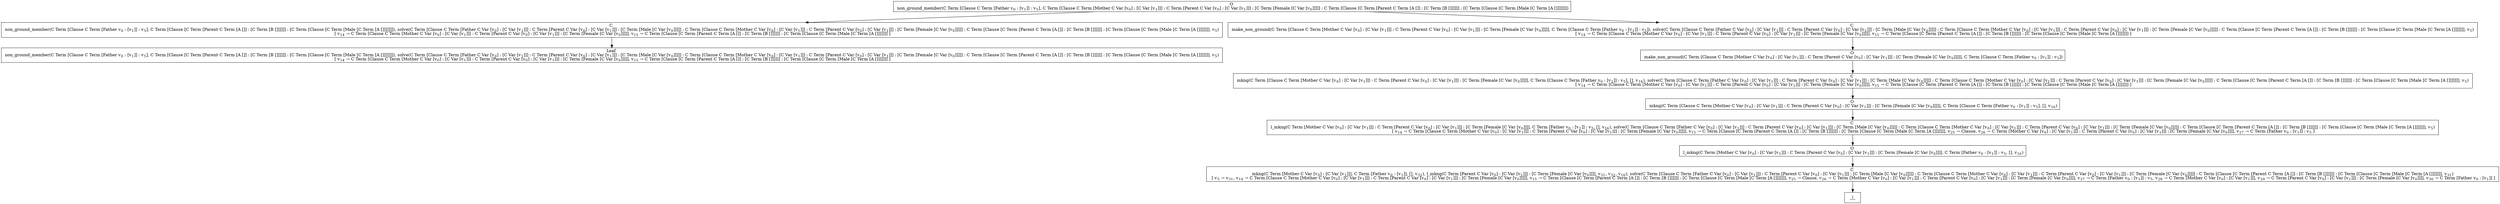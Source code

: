 digraph {
    graph [rankdir=TB
          ,bgcolor=transparent];
    node [shape=box
         ,fillcolor=white
         ,style=filled];
    0 [label=<O <BR/> non_ground_member(C Term [Clause C Term [Father v<SUB>0</SUB> : [v<SUB>1</SUB>]] : v<SUB>5</SUB>], C Term [Clause C Term [Mother C Var [v<SUB>0</SUB>] : [C Var [v<SUB>1</SUB>]]] : C Term [Parent C Var [v<SUB>0</SUB>] : [C Var [v<SUB>1</SUB>]]] : [C Term [Female [C Var [v<SUB>0</SUB>]]]]] : C Term [Clause [C Term [Parent C Term [A []] : [C Term [B []]]]]] : [C Term [Clause [C Term [Male [C Term [A []]]]]]])>];
    1 [label=<C <BR/> non_ground_member(C Term [Clause C Term [Father v<SUB>0</SUB> : [v<SUB>1</SUB>]] : v<SUB>5</SUB>], C Term [Clause [C Term [Parent C Term [A []] : [C Term [B []]]]]] : [C Term [Clause [C Term [Male [C Term [A []]]]]]]), solve(C Term [Clause C Term [Father C Var [v<SUB>0</SUB>] : [C Var [v<SUB>1</SUB>]]] : C Term [Parent C Var [v<SUB>0</SUB>] : [C Var [v<SUB>1</SUB>]]] : [C Term [Male [C Var [v<SUB>0</SUB>]]]]] : C Term [Clause C Term [Mother C Var [v<SUB>0</SUB>] : [C Var [v<SUB>1</SUB>]]] : C Term [Parent C Var [v<SUB>0</SUB>] : [C Var [v<SUB>1</SUB>]]] : [C Term [Female [C Var [v<SUB>0</SUB>]]]]] : C Term [Clause [C Term [Parent C Term [A []] : [C Term [B []]]]]] : [C Term [Clause [C Term [Male [C Term [A []]]]]]], v<SUB>5</SUB>) <BR/>  [ v<SUB>14</SUB> &rarr; C Term [Clause C Term [Mother C Var [v<SUB>0</SUB>] : [C Var [v<SUB>1</SUB>]]] : C Term [Parent C Var [v<SUB>0</SUB>] : [C Var [v<SUB>1</SUB>]]] : [C Term [Female [C Var [v<SUB>0</SUB>]]]]], v<SUB>15</SUB> &rarr; C Term [Clause [C Term [Parent C Term [A []] : [C Term [B []]]]]] : [C Term [Clause [C Term [Male [C Term [A []]]]]]] ] >];
    2 [label=<C <BR/> make_non_ground(C Term [Clause C Term [Mother C Var [v<SUB>0</SUB>] : [C Var [v<SUB>1</SUB>]]] : C Term [Parent C Var [v<SUB>0</SUB>] : [C Var [v<SUB>1</SUB>]]] : [C Term [Female [C Var [v<SUB>0</SUB>]]]]], C Term [Clause C Term [Father v<SUB>0</SUB> : [v<SUB>1</SUB>]] : v<SUB>5</SUB>]), solve(C Term [Clause C Term [Father C Var [v<SUB>0</SUB>] : [C Var [v<SUB>1</SUB>]]] : C Term [Parent C Var [v<SUB>0</SUB>] : [C Var [v<SUB>1</SUB>]]] : [C Term [Male [C Var [v<SUB>0</SUB>]]]]] : C Term [Clause C Term [Mother C Var [v<SUB>0</SUB>] : [C Var [v<SUB>1</SUB>]]] : C Term [Parent C Var [v<SUB>0</SUB>] : [C Var [v<SUB>1</SUB>]]] : [C Term [Female [C Var [v<SUB>0</SUB>]]]]] : C Term [Clause [C Term [Parent C Term [A []] : [C Term [B []]]]]] : [C Term [Clause [C Term [Male [C Term [A []]]]]]], v<SUB>5</SUB>) <BR/>  [ v<SUB>14</SUB> &rarr; C Term [Clause C Term [Mother C Var [v<SUB>0</SUB>] : [C Var [v<SUB>1</SUB>]]] : C Term [Parent C Var [v<SUB>0</SUB>] : [C Var [v<SUB>1</SUB>]]] : [C Term [Female [C Var [v<SUB>0</SUB>]]]]], v<SUB>15</SUB> &rarr; C Term [Clause [C Term [Parent C Term [A []] : [C Term [B []]]]]] : [C Term [Clause [C Term [Male [C Term [A []]]]]]] ] >];
    3 [label=<Leaf <BR/> non_ground_member(C Term [Clause C Term [Father v<SUB>0</SUB> : [v<SUB>1</SUB>]] : v<SUB>5</SUB>], C Term [Clause [C Term [Parent C Term [A []] : [C Term [B []]]]]] : [C Term [Clause [C Term [Male [C Term [A []]]]]]]), solve(C Term [Clause C Term [Father C Var [v<SUB>0</SUB>] : [C Var [v<SUB>1</SUB>]]] : C Term [Parent C Var [v<SUB>0</SUB>] : [C Var [v<SUB>1</SUB>]]] : [C Term [Male [C Var [v<SUB>0</SUB>]]]]] : C Term [Clause C Term [Mother C Var [v<SUB>0</SUB>] : [C Var [v<SUB>1</SUB>]]] : C Term [Parent C Var [v<SUB>0</SUB>] : [C Var [v<SUB>1</SUB>]]] : [C Term [Female [C Var [v<SUB>0</SUB>]]]]] : C Term [Clause [C Term [Parent C Term [A []] : [C Term [B []]]]]] : [C Term [Clause [C Term [Male [C Term [A []]]]]]], v<SUB>5</SUB>) <BR/>  [ v<SUB>14</SUB> &rarr; C Term [Clause C Term [Mother C Var [v<SUB>0</SUB>] : [C Var [v<SUB>1</SUB>]]] : C Term [Parent C Var [v<SUB>0</SUB>] : [C Var [v<SUB>1</SUB>]]] : [C Term [Female [C Var [v<SUB>0</SUB>]]]]], v<SUB>15</SUB> &rarr; C Term [Clause [C Term [Parent C Term [A []] : [C Term [B []]]]]] : [C Term [Clause [C Term [Male [C Term [A []]]]]]] ] >];
    4 [label=<O <BR/> make_non_ground(C Term [Clause C Term [Mother C Var [v<SUB>0</SUB>] : [C Var [v<SUB>1</SUB>]]] : C Term [Parent C Var [v<SUB>0</SUB>] : [C Var [v<SUB>1</SUB>]]] : [C Term [Female [C Var [v<SUB>0</SUB>]]]]], C Term [Clause C Term [Father v<SUB>0</SUB> : [v<SUB>1</SUB>]] : v<SUB>5</SUB>])>];
    5 [label=<C <BR/> mkng(C Term [Clause C Term [Mother C Var [v<SUB>0</SUB>] : [C Var [v<SUB>1</SUB>]]] : C Term [Parent C Var [v<SUB>0</SUB>] : [C Var [v<SUB>1</SUB>]]] : [C Term [Female [C Var [v<SUB>0</SUB>]]]]], C Term [Clause C Term [Father v<SUB>0</SUB> : [v<SUB>1</SUB>]] : v<SUB>5</SUB>], [], v<SUB>16</SUB>), solve(C Term [Clause C Term [Father C Var [v<SUB>0</SUB>] : [C Var [v<SUB>1</SUB>]]] : C Term [Parent C Var [v<SUB>0</SUB>] : [C Var [v<SUB>1</SUB>]]] : [C Term [Male [C Var [v<SUB>0</SUB>]]]]] : C Term [Clause C Term [Mother C Var [v<SUB>0</SUB>] : [C Var [v<SUB>1</SUB>]]] : C Term [Parent C Var [v<SUB>0</SUB>] : [C Var [v<SUB>1</SUB>]]] : [C Term [Female [C Var [v<SUB>0</SUB>]]]]] : C Term [Clause [C Term [Parent C Term [A []] : [C Term [B []]]]]] : [C Term [Clause [C Term [Male [C Term [A []]]]]]], v<SUB>5</SUB>) <BR/>  [ v<SUB>14</SUB> &rarr; C Term [Clause C Term [Mother C Var [v<SUB>0</SUB>] : [C Var [v<SUB>1</SUB>]]] : C Term [Parent C Var [v<SUB>0</SUB>] : [C Var [v<SUB>1</SUB>]]] : [C Term [Female [C Var [v<SUB>0</SUB>]]]]], v<SUB>15</SUB> &rarr; C Term [Clause [C Term [Parent C Term [A []] : [C Term [B []]]]]] : [C Term [Clause [C Term [Male [C Term [A []]]]]]] ] >];
    6 [label=<O <BR/> mkng(C Term [Clause C Term [Mother C Var [v<SUB>0</SUB>] : [C Var [v<SUB>1</SUB>]]] : C Term [Parent C Var [v<SUB>0</SUB>] : [C Var [v<SUB>1</SUB>]]] : [C Term [Female [C Var [v<SUB>0</SUB>]]]]], C Term [Clause C Term [Father v<SUB>0</SUB> : [v<SUB>1</SUB>]] : v<SUB>5</SUB>], [], v<SUB>16</SUB>)>];
    7 [label=<C <BR/> l_mkng(C Term [Mother C Var [v<SUB>0</SUB>] : [C Var [v<SUB>1</SUB>]]] : C Term [Parent C Var [v<SUB>0</SUB>] : [C Var [v<SUB>1</SUB>]]] : [C Term [Female [C Var [v<SUB>0</SUB>]]]], C Term [Father v<SUB>0</SUB> : [v<SUB>1</SUB>]] : v<SUB>5</SUB>, [], v<SUB>16</SUB>), solve(C Term [Clause C Term [Father C Var [v<SUB>0</SUB>] : [C Var [v<SUB>1</SUB>]]] : C Term [Parent C Var [v<SUB>0</SUB>] : [C Var [v<SUB>1</SUB>]]] : [C Term [Male [C Var [v<SUB>0</SUB>]]]]] : C Term [Clause C Term [Mother C Var [v<SUB>0</SUB>] : [C Var [v<SUB>1</SUB>]]] : C Term [Parent C Var [v<SUB>0</SUB>] : [C Var [v<SUB>1</SUB>]]] : [C Term [Female [C Var [v<SUB>0</SUB>]]]]] : C Term [Clause [C Term [Parent C Term [A []] : [C Term [B []]]]]] : [C Term [Clause [C Term [Male [C Term [A []]]]]]], v<SUB>5</SUB>) <BR/>  [ v<SUB>14</SUB> &rarr; C Term [Clause C Term [Mother C Var [v<SUB>0</SUB>] : [C Var [v<SUB>1</SUB>]]] : C Term [Parent C Var [v<SUB>0</SUB>] : [C Var [v<SUB>1</SUB>]]] : [C Term [Female [C Var [v<SUB>0</SUB>]]]]], v<SUB>15</SUB> &rarr; C Term [Clause [C Term [Parent C Term [A []] : [C Term [B []]]]]] : [C Term [Clause [C Term [Male [C Term [A []]]]]]], v<SUB>25</SUB> &rarr; Clause, v<SUB>26</SUB> &rarr; C Term [Mother C Var [v<SUB>0</SUB>] : [C Var [v<SUB>1</SUB>]]] : C Term [Parent C Var [v<SUB>0</SUB>] : [C Var [v<SUB>1</SUB>]]] : [C Term [Female [C Var [v<SUB>0</SUB>]]]], v<SUB>27</SUB> &rarr; C Term [Father v<SUB>0</SUB> : [v<SUB>1</SUB>]] : v<SUB>5</SUB> ] >];
    8 [label=<O <BR/> l_mkng(C Term [Mother C Var [v<SUB>0</SUB>] : [C Var [v<SUB>1</SUB>]]] : C Term [Parent C Var [v<SUB>0</SUB>] : [C Var [v<SUB>1</SUB>]]] : [C Term [Female [C Var [v<SUB>0</SUB>]]]], C Term [Father v<SUB>0</SUB> : [v<SUB>1</SUB>]] : v<SUB>5</SUB>, [], v<SUB>16</SUB>)>];
    9 [label=<C <BR/> mkng(C Term [Mother C Var [v<SUB>0</SUB>] : [C Var [v<SUB>1</SUB>]]], C Term [Father v<SUB>0</SUB> : [v<SUB>1</SUB>]], [], v<SUB>32</SUB>), l_mkng(C Term [Parent C Var [v<SUB>0</SUB>] : [C Var [v<SUB>1</SUB>]]] : [C Term [Female [C Var [v<SUB>0</SUB>]]]], v<SUB>31</SUB>, v<SUB>32</SUB>, v<SUB>16</SUB>), solve(C Term [Clause C Term [Father C Var [v<SUB>0</SUB>] : [C Var [v<SUB>1</SUB>]]] : C Term [Parent C Var [v<SUB>0</SUB>] : [C Var [v<SUB>1</SUB>]]] : [C Term [Male [C Var [v<SUB>0</SUB>]]]]] : C Term [Clause C Term [Mother C Var [v<SUB>0</SUB>] : [C Var [v<SUB>1</SUB>]]] : C Term [Parent C Var [v<SUB>0</SUB>] : [C Var [v<SUB>1</SUB>]]] : [C Term [Female [C Var [v<SUB>0</SUB>]]]]] : C Term [Clause [C Term [Parent C Term [A []] : [C Term [B []]]]]] : [C Term [Clause [C Term [Male [C Term [A []]]]]]], v<SUB>31</SUB>) <BR/>  [ v<SUB>5</SUB> &rarr; v<SUB>31</SUB>, v<SUB>14</SUB> &rarr; C Term [Clause C Term [Mother C Var [v<SUB>0</SUB>] : [C Var [v<SUB>1</SUB>]]] : C Term [Parent C Var [v<SUB>0</SUB>] : [C Var [v<SUB>1</SUB>]]] : [C Term [Female [C Var [v<SUB>0</SUB>]]]]], v<SUB>15</SUB> &rarr; C Term [Clause [C Term [Parent C Term [A []] : [C Term [B []]]]]] : [C Term [Clause [C Term [Male [C Term [A []]]]]]], v<SUB>25</SUB> &rarr; Clause, v<SUB>26</SUB> &rarr; C Term [Mother C Var [v<SUB>0</SUB>] : [C Var [v<SUB>1</SUB>]]] : C Term [Parent C Var [v<SUB>0</SUB>] : [C Var [v<SUB>1</SUB>]]] : [C Term [Female [C Var [v<SUB>0</SUB>]]]], v<SUB>27</SUB> &rarr; C Term [Father v<SUB>0</SUB> : [v<SUB>1</SUB>]] : v<SUB>5</SUB>, v<SUB>28</SUB> &rarr; C Term [Mother C Var [v<SUB>0</SUB>] : [C Var [v<SUB>1</SUB>]]], v<SUB>29</SUB> &rarr; C Term [Parent C Var [v<SUB>0</SUB>] : [C Var [v<SUB>1</SUB>]]] : [C Term [Female [C Var [v<SUB>0</SUB>]]]], v<SUB>30</SUB> &rarr; C Term [Father v<SUB>0</SUB> : [v<SUB>1</SUB>]] ] >];
    10 [label=<_|_>];
    0 -> 1 [label=""];
    0 -> 2 [label=""];
    1 -> 3 [label=""];
    2 -> 4 [label=""];
    4 -> 5 [label=""];
    5 -> 6 [label=""];
    6 -> 7 [label=""];
    7 -> 8 [label=""];
    8 -> 9 [label=""];
    9 -> 10 [label=""];
}